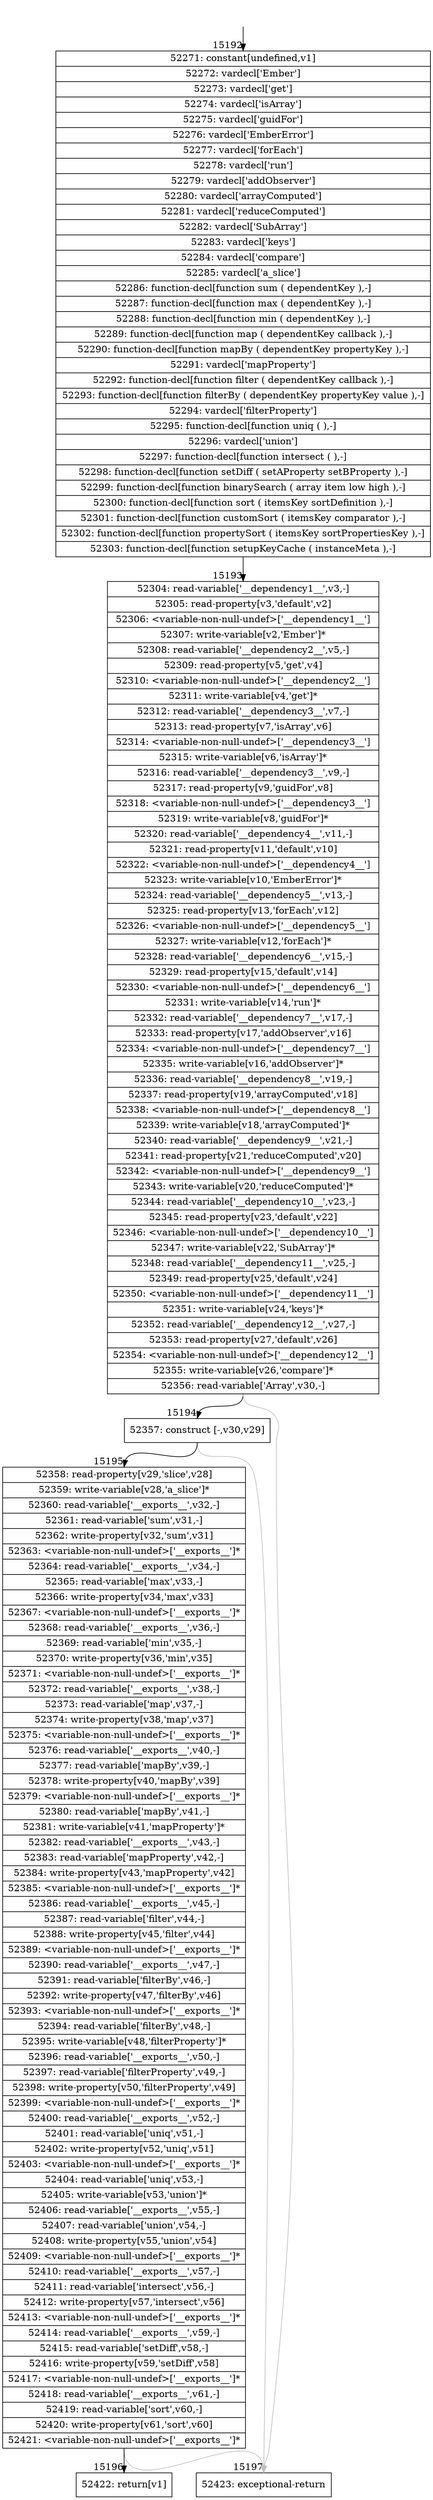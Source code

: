 digraph {
rankdir="TD"
BB_entry1230[shape=none,label=""];
BB_entry1230 -> BB15192 [tailport=s, headport=n, headlabel="    15192"]
BB15192 [shape=record label="{52271: constant[undefined,v1]|52272: vardecl['Ember']|52273: vardecl['get']|52274: vardecl['isArray']|52275: vardecl['guidFor']|52276: vardecl['EmberError']|52277: vardecl['forEach']|52278: vardecl['run']|52279: vardecl['addObserver']|52280: vardecl['arrayComputed']|52281: vardecl['reduceComputed']|52282: vardecl['SubArray']|52283: vardecl['keys']|52284: vardecl['compare']|52285: vardecl['a_slice']|52286: function-decl[function sum ( dependentKey ),-]|52287: function-decl[function max ( dependentKey ),-]|52288: function-decl[function min ( dependentKey ),-]|52289: function-decl[function map ( dependentKey callback ),-]|52290: function-decl[function mapBy ( dependentKey propertyKey ),-]|52291: vardecl['mapProperty']|52292: function-decl[function filter ( dependentKey callback ),-]|52293: function-decl[function filterBy ( dependentKey propertyKey value ),-]|52294: vardecl['filterProperty']|52295: function-decl[function uniq ( ),-]|52296: vardecl['union']|52297: function-decl[function intersect ( ),-]|52298: function-decl[function setDiff ( setAProperty setBProperty ),-]|52299: function-decl[function binarySearch ( array item low high ),-]|52300: function-decl[function sort ( itemsKey sortDefinition ),-]|52301: function-decl[function customSort ( itemsKey comparator ),-]|52302: function-decl[function propertySort ( itemsKey sortPropertiesKey ),-]|52303: function-decl[function setupKeyCache ( instanceMeta ),-]}" ] 
BB15192 -> BB15193 [tailport=s, headport=n, headlabel="      15193"]
BB15193 [shape=record label="{52304: read-variable['__dependency1__',v3,-]|52305: read-property[v3,'default',v2]|52306: \<variable-non-null-undef\>['__dependency1__']|52307: write-variable[v2,'Ember']*|52308: read-variable['__dependency2__',v5,-]|52309: read-property[v5,'get',v4]|52310: \<variable-non-null-undef\>['__dependency2__']|52311: write-variable[v4,'get']*|52312: read-variable['__dependency3__',v7,-]|52313: read-property[v7,'isArray',v6]|52314: \<variable-non-null-undef\>['__dependency3__']|52315: write-variable[v6,'isArray']*|52316: read-variable['__dependency3__',v9,-]|52317: read-property[v9,'guidFor',v8]|52318: \<variable-non-null-undef\>['__dependency3__']|52319: write-variable[v8,'guidFor']*|52320: read-variable['__dependency4__',v11,-]|52321: read-property[v11,'default',v10]|52322: \<variable-non-null-undef\>['__dependency4__']|52323: write-variable[v10,'EmberError']*|52324: read-variable['__dependency5__',v13,-]|52325: read-property[v13,'forEach',v12]|52326: \<variable-non-null-undef\>['__dependency5__']|52327: write-variable[v12,'forEach']*|52328: read-variable['__dependency6__',v15,-]|52329: read-property[v15,'default',v14]|52330: \<variable-non-null-undef\>['__dependency6__']|52331: write-variable[v14,'run']*|52332: read-variable['__dependency7__',v17,-]|52333: read-property[v17,'addObserver',v16]|52334: \<variable-non-null-undef\>['__dependency7__']|52335: write-variable[v16,'addObserver']*|52336: read-variable['__dependency8__',v19,-]|52337: read-property[v19,'arrayComputed',v18]|52338: \<variable-non-null-undef\>['__dependency8__']|52339: write-variable[v18,'arrayComputed']*|52340: read-variable['__dependency9__',v21,-]|52341: read-property[v21,'reduceComputed',v20]|52342: \<variable-non-null-undef\>['__dependency9__']|52343: write-variable[v20,'reduceComputed']*|52344: read-variable['__dependency10__',v23,-]|52345: read-property[v23,'default',v22]|52346: \<variable-non-null-undef\>['__dependency10__']|52347: write-variable[v22,'SubArray']*|52348: read-variable['__dependency11__',v25,-]|52349: read-property[v25,'default',v24]|52350: \<variable-non-null-undef\>['__dependency11__']|52351: write-variable[v24,'keys']*|52352: read-variable['__dependency12__',v27,-]|52353: read-property[v27,'default',v26]|52354: \<variable-non-null-undef\>['__dependency12__']|52355: write-variable[v26,'compare']*|52356: read-variable['Array',v30,-]}" ] 
BB15193 -> BB15194 [tailport=s, headport=n, headlabel="      15194"]
BB15193 -> BB15197 [tailport=s, headport=n, color=gray, headlabel="      15197"]
BB15194 [shape=record label="{52357: construct [-,v30,v29]}" ] 
BB15194 -> BB15195 [tailport=s, headport=n, headlabel="      15195"]
BB15194 -> BB15197 [tailport=s, headport=n, color=gray]
BB15195 [shape=record label="{52358: read-property[v29,'slice',v28]|52359: write-variable[v28,'a_slice']*|52360: read-variable['__exports__',v32,-]|52361: read-variable['sum',v31,-]|52362: write-property[v32,'sum',v31]|52363: \<variable-non-null-undef\>['__exports__']*|52364: read-variable['__exports__',v34,-]|52365: read-variable['max',v33,-]|52366: write-property[v34,'max',v33]|52367: \<variable-non-null-undef\>['__exports__']*|52368: read-variable['__exports__',v36,-]|52369: read-variable['min',v35,-]|52370: write-property[v36,'min',v35]|52371: \<variable-non-null-undef\>['__exports__']*|52372: read-variable['__exports__',v38,-]|52373: read-variable['map',v37,-]|52374: write-property[v38,'map',v37]|52375: \<variable-non-null-undef\>['__exports__']*|52376: read-variable['__exports__',v40,-]|52377: read-variable['mapBy',v39,-]|52378: write-property[v40,'mapBy',v39]|52379: \<variable-non-null-undef\>['__exports__']*|52380: read-variable['mapBy',v41,-]|52381: write-variable[v41,'mapProperty']*|52382: read-variable['__exports__',v43,-]|52383: read-variable['mapProperty',v42,-]|52384: write-property[v43,'mapProperty',v42]|52385: \<variable-non-null-undef\>['__exports__']*|52386: read-variable['__exports__',v45,-]|52387: read-variable['filter',v44,-]|52388: write-property[v45,'filter',v44]|52389: \<variable-non-null-undef\>['__exports__']*|52390: read-variable['__exports__',v47,-]|52391: read-variable['filterBy',v46,-]|52392: write-property[v47,'filterBy',v46]|52393: \<variable-non-null-undef\>['__exports__']*|52394: read-variable['filterBy',v48,-]|52395: write-variable[v48,'filterProperty']*|52396: read-variable['__exports__',v50,-]|52397: read-variable['filterProperty',v49,-]|52398: write-property[v50,'filterProperty',v49]|52399: \<variable-non-null-undef\>['__exports__']*|52400: read-variable['__exports__',v52,-]|52401: read-variable['uniq',v51,-]|52402: write-property[v52,'uniq',v51]|52403: \<variable-non-null-undef\>['__exports__']*|52404: read-variable['uniq',v53,-]|52405: write-variable[v53,'union']*|52406: read-variable['__exports__',v55,-]|52407: read-variable['union',v54,-]|52408: write-property[v55,'union',v54]|52409: \<variable-non-null-undef\>['__exports__']*|52410: read-variable['__exports__',v57,-]|52411: read-variable['intersect',v56,-]|52412: write-property[v57,'intersect',v56]|52413: \<variable-non-null-undef\>['__exports__']*|52414: read-variable['__exports__',v59,-]|52415: read-variable['setDiff',v58,-]|52416: write-property[v59,'setDiff',v58]|52417: \<variable-non-null-undef\>['__exports__']*|52418: read-variable['__exports__',v61,-]|52419: read-variable['sort',v60,-]|52420: write-property[v61,'sort',v60]|52421: \<variable-non-null-undef\>['__exports__']*}" ] 
BB15195 -> BB15196 [tailport=s, headport=n, headlabel="      15196"]
BB15195 -> BB15197 [tailport=s, headport=n, color=gray]
BB15196 [shape=record label="{52422: return[v1]}" ] 
BB15197 [shape=record label="{52423: exceptional-return}" ] 
//#$~ 27871
}
